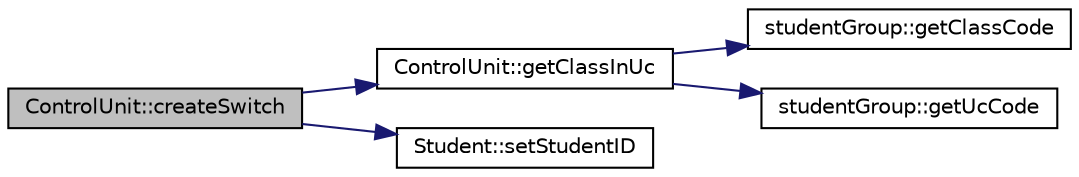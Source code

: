 digraph "ControlUnit::createSwitch"
{
 // LATEX_PDF_SIZE
  edge [fontname="Helvetica",fontsize="10",labelfontname="Helvetica",labelfontsize="10"];
  node [fontname="Helvetica",fontsize="10",shape=record];
  rankdir="LR";
  Node1 [label="ControlUnit::createSwitch",height=0.2,width=0.4,color="black", fillcolor="grey75", style="filled", fontcolor="black",tooltip="Creates a request of type switch."];
  Node1 -> Node2 [color="midnightblue",fontsize="10",style="solid"];
  Node2 [label="ControlUnit::getClassInUc",height=0.2,width=0.4,color="black", fillcolor="white", style="filled",URL="$class_control_unit.html#ad0d79a6b6abb4f167252f203c65ab6dc",tooltip="Gets the class of a student knowing the course."];
  Node2 -> Node3 [color="midnightblue",fontsize="10",style="solid"];
  Node3 [label="studentGroup::getClassCode",height=0.2,width=0.4,color="black", fillcolor="white", style="filled",URL="$classstudent_group.html#a378caaf4944f9c41e164c729e9dacaf7",tooltip="Gets the class code."];
  Node2 -> Node4 [color="midnightblue",fontsize="10",style="solid"];
  Node4 [label="studentGroup::getUcCode",height=0.2,width=0.4,color="black", fillcolor="white", style="filled",URL="$classstudent_group.html#ad7c965a71b623d190fe73f2e95204478",tooltip="Gets the course code."];
  Node1 -> Node5 [color="midnightblue",fontsize="10",style="solid"];
  Node5 [label="Student::setStudentID",height=0.2,width=0.4,color="black", fillcolor="white", style="filled",URL="$class_student.html#aa061a0b43cd8c617edf76a28c31b5300",tooltip="Sets the student ID."];
}
